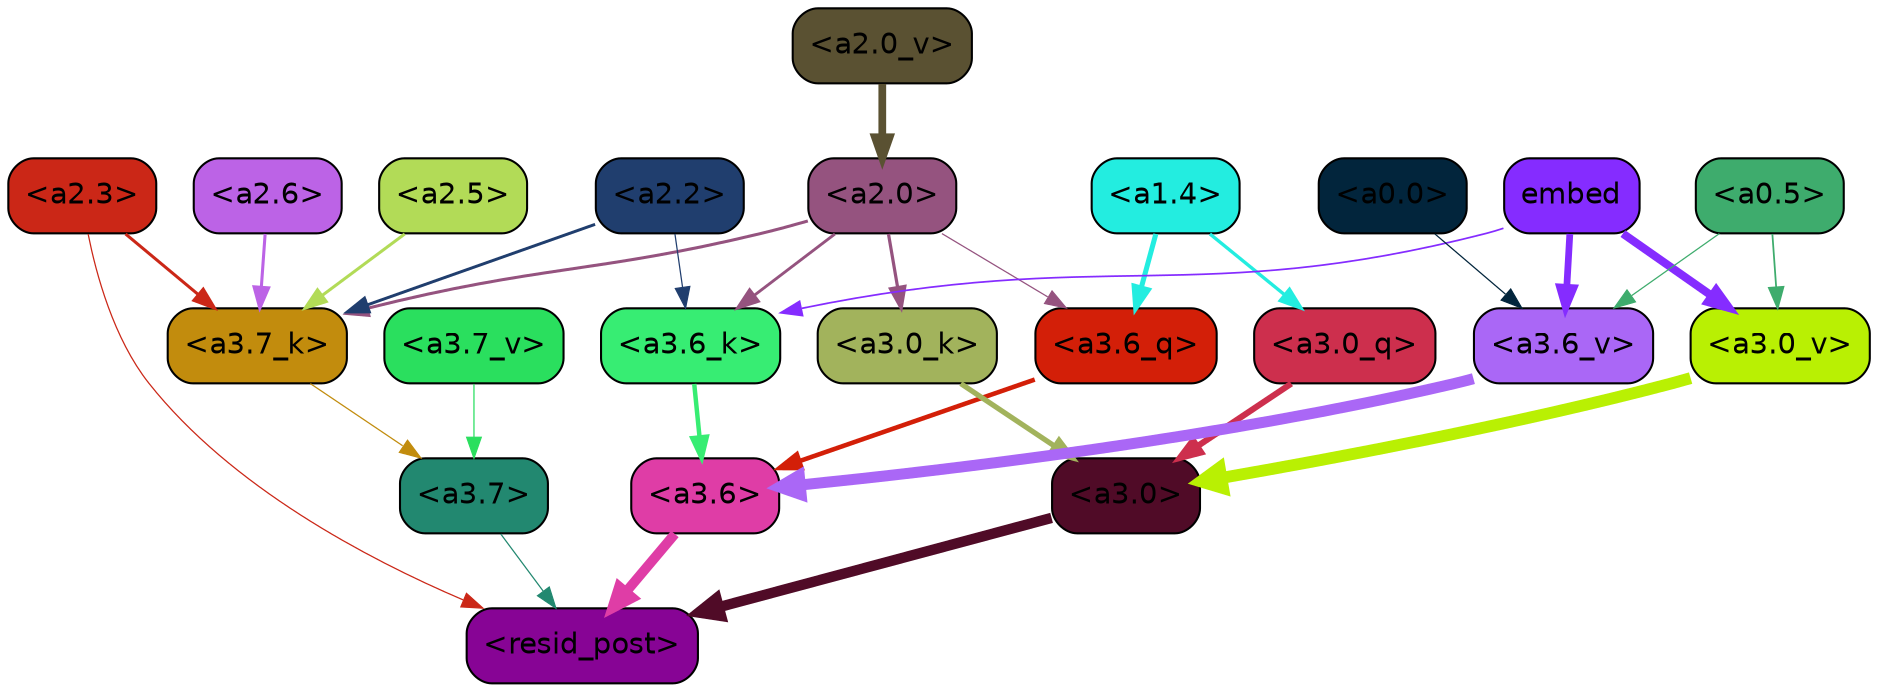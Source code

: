 strict digraph "" {
	graph [bgcolor=transparent,
		layout=dot,
		overlap=false,
		splines=true
	];
	"<a3.7>"	[color=black,
		fillcolor="#228870",
		fontname=Helvetica,
		shape=box,
		style="filled, rounded"];
	"<resid_post>"	[color=black,
		fillcolor="#870495",
		fontname=Helvetica,
		shape=box,
		style="filled, rounded"];
	"<a3.7>" -> "<resid_post>"	[color="#228870",
		penwidth=0.6];
	"<a3.6>"	[color=black,
		fillcolor="#df3da6",
		fontname=Helvetica,
		shape=box,
		style="filled, rounded"];
	"<a3.6>" -> "<resid_post>"	[color="#df3da6",
		penwidth=4.749041676521301];
	"<a3.0>"	[color=black,
		fillcolor="#500b27",
		fontname=Helvetica,
		shape=box,
		style="filled, rounded"];
	"<a3.0>" -> "<resid_post>"	[color="#500b27",
		penwidth=5.004215121269226];
	"<a2.3>"	[color=black,
		fillcolor="#cb2717",
		fontname=Helvetica,
		shape=box,
		style="filled, rounded"];
	"<a2.3>" -> "<resid_post>"	[color="#cb2717",
		penwidth=0.6];
	"<a3.7_k>"	[color=black,
		fillcolor="#c28c0d",
		fontname=Helvetica,
		shape=box,
		style="filled, rounded"];
	"<a2.3>" -> "<a3.7_k>"	[color="#cb2717",
		penwidth=1.4559586644172668];
	"<a3.6_q>"	[color=black,
		fillcolor="#d31f08",
		fontname=Helvetica,
		shape=box,
		style="filled, rounded"];
	"<a3.6_q>" -> "<a3.6>"	[color="#d31f08",
		penwidth=2.199681341648102];
	"<a3.0_q>"	[color=black,
		fillcolor="#cd2f4d",
		fontname=Helvetica,
		shape=box,
		style="filled, rounded"];
	"<a3.0_q>" -> "<a3.0>"	[color="#cd2f4d",
		penwidth=2.9459195733070374];
	"<a3.7_k>" -> "<a3.7>"	[color="#c28c0d",
		penwidth=0.6];
	"<a3.6_k>"	[color=black,
		fillcolor="#37ed73",
		fontname=Helvetica,
		shape=box,
		style="filled, rounded"];
	"<a3.6_k>" -> "<a3.6>"	[color="#37ed73",
		penwidth=2.13908451795578];
	"<a3.0_k>"	[color=black,
		fillcolor="#a2b35c",
		fontname=Helvetica,
		shape=box,
		style="filled, rounded"];
	"<a3.0_k>" -> "<a3.0>"	[color="#a2b35c",
		penwidth=2.520303964614868];
	"<a3.7_v>"	[color=black,
		fillcolor="#2adf5e",
		fontname=Helvetica,
		shape=box,
		style="filled, rounded"];
	"<a3.7_v>" -> "<a3.7>"	[color="#2adf5e",
		penwidth=0.6];
	"<a3.6_v>"	[color=black,
		fillcolor="#aa67f6",
		fontname=Helvetica,
		shape=box,
		style="filled, rounded"];
	"<a3.6_v>" -> "<a3.6>"	[color="#aa67f6",
		penwidth=5.297133803367615];
	"<a3.0_v>"	[color=black,
		fillcolor="#b9f003",
		fontname=Helvetica,
		shape=box,
		style="filled, rounded"];
	"<a3.0_v>" -> "<a3.0>"	[color="#b9f003",
		penwidth=5.680712580680847];
	"<a2.0>"	[color=black,
		fillcolor="#95537f",
		fontname=Helvetica,
		shape=box,
		style="filled, rounded"];
	"<a2.0>" -> "<a3.6_q>"	[color="#95537f",
		penwidth=0.6];
	"<a2.0>" -> "<a3.7_k>"	[color="#95537f",
		penwidth=1.4582423567771912];
	"<a2.0>" -> "<a3.6_k>"	[color="#95537f",
		penwidth=1.3792681694030762];
	"<a2.0>" -> "<a3.0_k>"	[color="#95537f",
		penwidth=1.5433646440505981];
	"<a1.4>"	[color=black,
		fillcolor="#23ede0",
		fontname=Helvetica,
		shape=box,
		style="filled, rounded"];
	"<a1.4>" -> "<a3.6_q>"	[color="#23ede0",
		penwidth=2.419991135597229];
	"<a1.4>" -> "<a3.0_q>"	[color="#23ede0",
		penwidth=1.6166993975639343];
	"<a2.6>"	[color=black,
		fillcolor="#bc63e6",
		fontname=Helvetica,
		shape=box,
		style="filled, rounded"];
	"<a2.6>" -> "<a3.7_k>"	[color="#bc63e6",
		penwidth=1.468173325061798];
	"<a2.5>"	[color=black,
		fillcolor="#b2db57",
		fontname=Helvetica,
		shape=box,
		style="filled, rounded"];
	"<a2.5>" -> "<a3.7_k>"	[color="#b2db57",
		penwidth=1.457568109035492];
	"<a2.2>"	[color=black,
		fillcolor="#203e6e",
		fontname=Helvetica,
		shape=box,
		style="filled, rounded"];
	"<a2.2>" -> "<a3.7_k>"	[color="#203e6e",
		penwidth=1.4199435114860535];
	"<a2.2>" -> "<a3.6_k>"	[color="#203e6e",
		penwidth=0.6];
	embed	[color=black,
		fillcolor="#852cff",
		fontname=Helvetica,
		shape=box,
		style="filled, rounded"];
	embed -> "<a3.6_k>"	[color="#852cff",
		penwidth=0.8273519277572632];
	embed -> "<a3.6_v>"	[color="#852cff",
		penwidth=3.2414157912135124];
	embed -> "<a3.0_v>"	[color="#852cff",
		penwidth=3.929257571697235];
	"<a0.5>"	[color=black,
		fillcolor="#3eac6d",
		fontname=Helvetica,
		shape=box,
		style="filled, rounded"];
	"<a0.5>" -> "<a3.6_v>"	[color="#3eac6d",
		penwidth=0.6];
	"<a0.5>" -> "<a3.0_v>"	[color="#3eac6d",
		penwidth=0.8535017371177673];
	"<a0.0>"	[color=black,
		fillcolor="#02253c",
		fontname=Helvetica,
		shape=box,
		style="filled, rounded"];
	"<a0.0>" -> "<a3.6_v>"	[color="#02253c",
		penwidth=0.6];
	"<a2.0_v>"	[color=black,
		fillcolor="#5a5132",
		fontname=Helvetica,
		shape=box,
		style="filled, rounded"];
	"<a2.0_v>" -> "<a2.0>"	[color="#5a5132",
		penwidth=3.7105380296707153];
}

